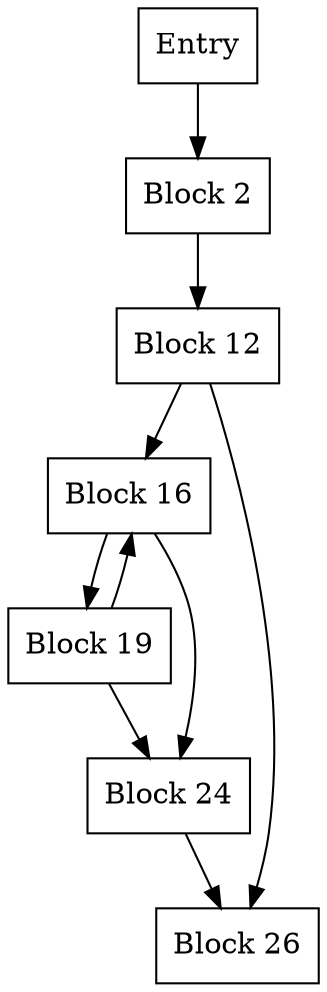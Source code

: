 digraph CFG {
    // Define nodes
    node [shape=rectangle];
    Entry [label="Entry"];
    Block2 [label="Block 2"];
    Block12 [label="Block 12"];
    Block16 [label="Block 16"];
    Block19 [label="Block 19"];
    Block24 [label="Block 24"];
    Block26 [label="Block 26"];

    // Define edges
    Entry -> Block2;
    Block2 -> Block12;
    Block12 -> Block16;
    Block12 -> Block26;
    Block16 -> Block19;
    Block16 -> Block24;
    Block19 -> Block16;
    Block19 -> Block24;
    Block24 -> Block26;
}